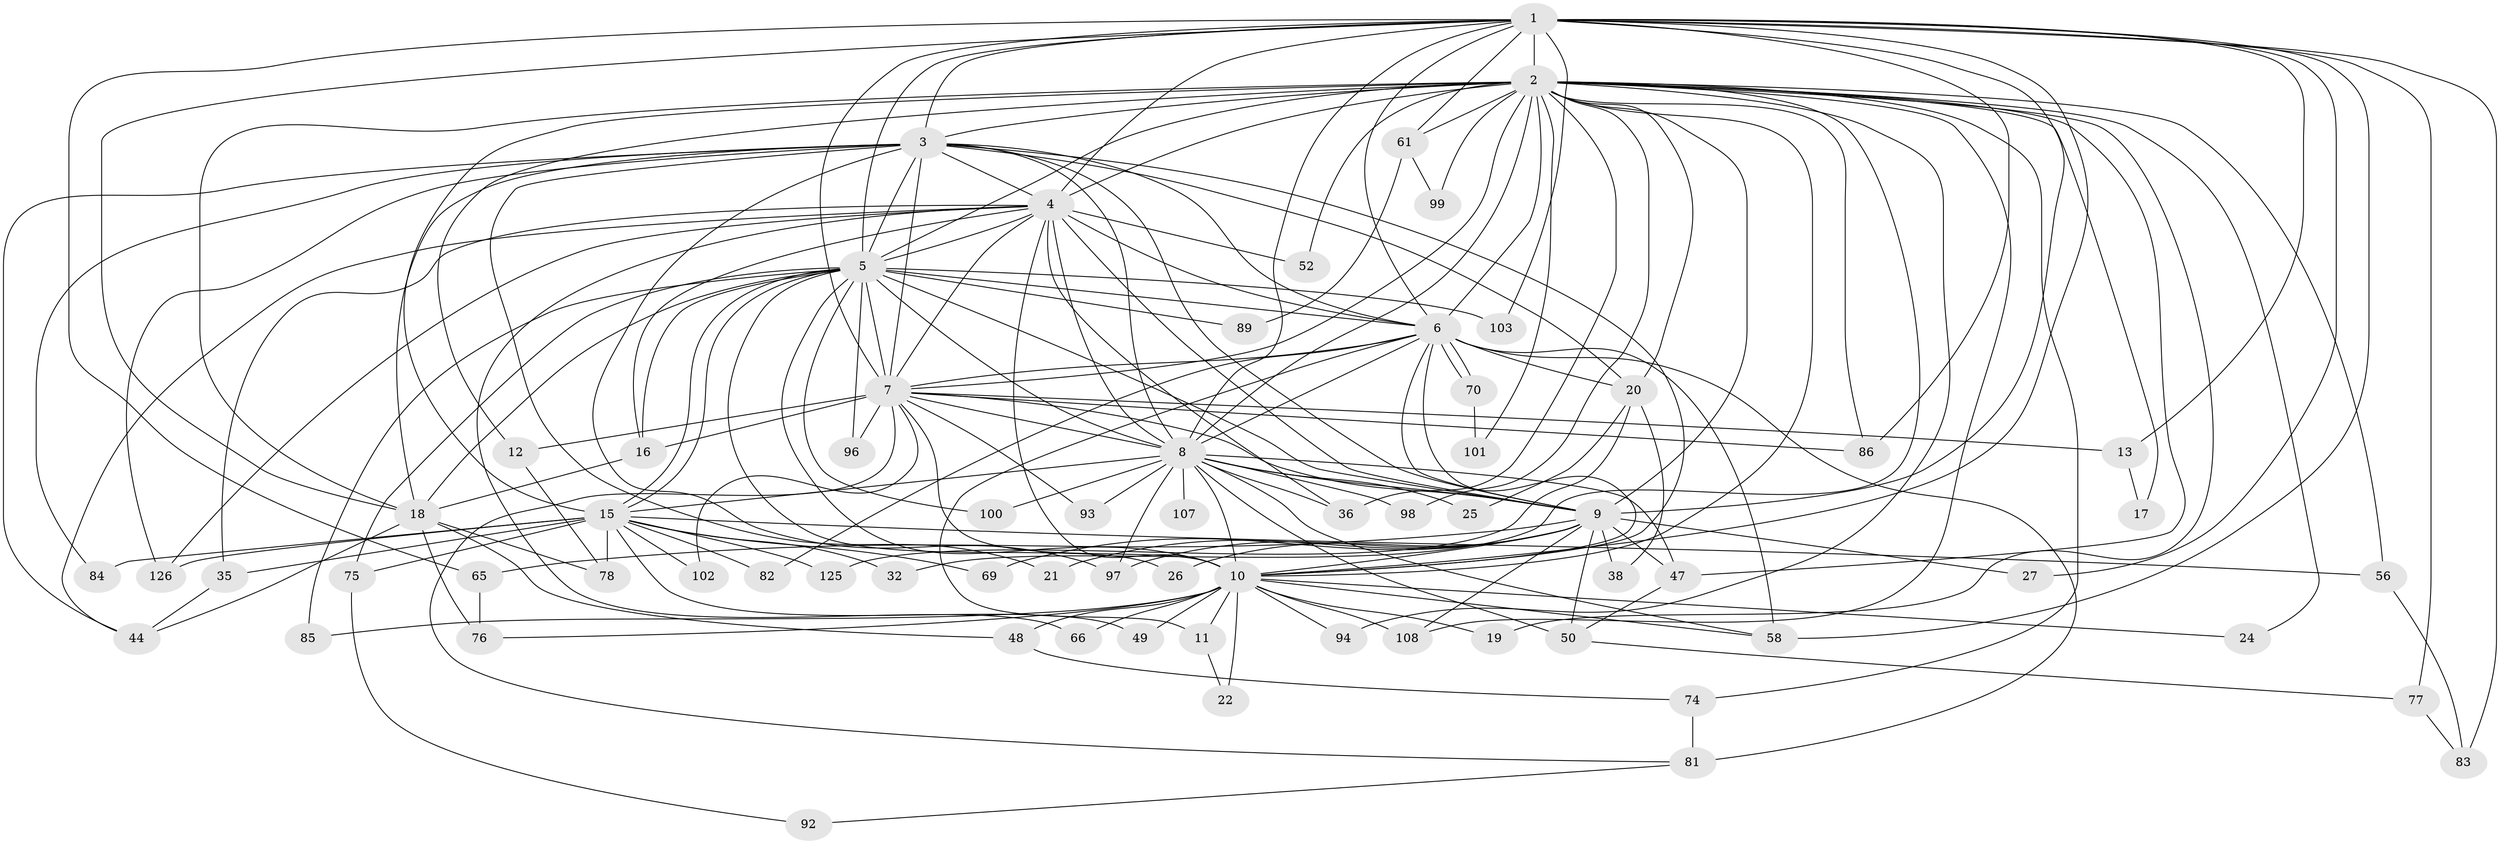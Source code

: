// original degree distribution, {20: 0.007246376811594203, 37: 0.007246376811594203, 19: 0.014492753623188406, 17: 0.007246376811594203, 28: 0.007246376811594203, 22: 0.007246376811594203, 30: 0.007246376811594203, 24: 0.007246376811594203, 26: 0.007246376811594203, 3: 0.2826086956521739, 15: 0.007246376811594203, 4: 0.07971014492753623, 2: 0.5072463768115942, 6: 0.036231884057971016, 9: 0.007246376811594203, 5: 0.007246376811594203}
// Generated by graph-tools (version 1.1) at 2025/14/03/09/25 04:14:03]
// undirected, 69 vertices, 184 edges
graph export_dot {
graph [start="1"]
  node [color=gray90,style=filled];
  1 [super="+42+29"];
  2 [super="+30+59+37+120+127+87+95+51+23+31+60+91+28"];
  3;
  4 [super="+53+117"];
  5 [super="+115+129+43+67"];
  6 [super="+41"];
  7;
  8 [super="+68+73+46+114+133+124+33+14+34+55+39+105+54"];
  9;
  10;
  11;
  12;
  13;
  15 [super="+45"];
  16;
  17;
  18 [super="+40"];
  19;
  20;
  21;
  22;
  24;
  25;
  26;
  27;
  32;
  35 [super="+104"];
  36 [super="+132"];
  38;
  44;
  47;
  48;
  49;
  50 [super="+72"];
  52;
  56;
  58 [super="+62"];
  61;
  65;
  66;
  69;
  70;
  74;
  75;
  76 [super="+123"];
  77;
  78 [super="+79"];
  81 [super="+90"];
  82;
  83 [super="+128"];
  84;
  85;
  86 [super="+130"];
  89;
  92;
  93;
  94 [super="+111"];
  96;
  97 [super="+106"];
  98 [super="+122"];
  99;
  100;
  101;
  102;
  103;
  107;
  108 [super="+116"];
  125;
  126 [super="+135"];
  1 -- 2 [weight=4];
  1 -- 3;
  1 -- 4;
  1 -- 5;
  1 -- 6 [weight=2];
  1 -- 7;
  1 -- 8 [weight=2];
  1 -- 9;
  1 -- 10;
  1 -- 13;
  1 -- 18;
  1 -- 27;
  1 -- 77;
  1 -- 83;
  1 -- 86;
  1 -- 103;
  1 -- 65;
  1 -- 61;
  1 -- 58;
  2 -- 3 [weight=3];
  2 -- 4;
  2 -- 5 [weight=4];
  2 -- 6 [weight=2];
  2 -- 7 [weight=3];
  2 -- 8 [weight=3];
  2 -- 9 [weight=3];
  2 -- 10 [weight=3];
  2 -- 12;
  2 -- 17;
  2 -- 19;
  2 -- 24;
  2 -- 32;
  2 -- 52;
  2 -- 56;
  2 -- 94 [weight=2];
  2 -- 101;
  2 -- 61 [weight=2];
  2 -- 47;
  2 -- 36;
  2 -- 98 [weight=2];
  2 -- 20;
  2 -- 86;
  2 -- 108;
  2 -- 74;
  2 -- 15;
  2 -- 99;
  2 -- 18 [weight=2];
  3 -- 4;
  3 -- 5;
  3 -- 6;
  3 -- 7;
  3 -- 8 [weight=2];
  3 -- 9;
  3 -- 10;
  3 -- 18;
  3 -- 20;
  3 -- 21;
  3 -- 44;
  3 -- 84;
  3 -- 97;
  3 -- 126;
  4 -- 5;
  4 -- 6;
  4 -- 7;
  4 -- 8 [weight=2];
  4 -- 9;
  4 -- 10;
  4 -- 16;
  4 -- 35;
  4 -- 52;
  4 -- 66;
  4 -- 126;
  4 -- 36;
  4 -- 44;
  5 -- 6;
  5 -- 7;
  5 -- 8 [weight=7];
  5 -- 9;
  5 -- 10 [weight=2];
  5 -- 15;
  5 -- 15;
  5 -- 26;
  5 -- 75;
  5 -- 85;
  5 -- 89;
  5 -- 96;
  5 -- 100;
  5 -- 16;
  5 -- 103;
  5 -- 18;
  6 -- 7;
  6 -- 8 [weight=4];
  6 -- 9;
  6 -- 10;
  6 -- 11;
  6 -- 20;
  6 -- 58;
  6 -- 70;
  6 -- 70;
  6 -- 81 [weight=2];
  6 -- 82;
  7 -- 8;
  7 -- 9;
  7 -- 10;
  7 -- 12;
  7 -- 13;
  7 -- 16;
  7 -- 93;
  7 -- 96;
  7 -- 102;
  7 -- 81;
  7 -- 86;
  8 -- 9 [weight=3];
  8 -- 10 [weight=3];
  8 -- 25;
  8 -- 98;
  8 -- 100;
  8 -- 97;
  8 -- 47;
  8 -- 36 [weight=2];
  8 -- 107 [weight=2];
  8 -- 93;
  8 -- 58;
  8 -- 50 [weight=2];
  8 -- 15;
  9 -- 10;
  9 -- 21;
  9 -- 26;
  9 -- 27;
  9 -- 38;
  9 -- 47;
  9 -- 50;
  9 -- 65;
  9 -- 69;
  9 -- 97;
  9 -- 108 [weight=2];
  10 -- 11;
  10 -- 19;
  10 -- 22;
  10 -- 24;
  10 -- 48;
  10 -- 49;
  10 -- 66;
  10 -- 85;
  10 -- 108;
  10 -- 76;
  10 -- 94;
  10 -- 58;
  11 -- 22;
  12 -- 78;
  13 -- 17;
  15 -- 32;
  15 -- 35;
  15 -- 49;
  15 -- 56;
  15 -- 69;
  15 -- 75;
  15 -- 82;
  15 -- 84;
  15 -- 102;
  15 -- 125;
  15 -- 126;
  15 -- 78;
  16 -- 18;
  18 -- 44;
  18 -- 48;
  18 -- 78;
  18 -- 76;
  20 -- 25;
  20 -- 38;
  20 -- 125;
  35 -- 44;
  47 -- 50;
  48 -- 74;
  50 -- 77;
  56 -- 83;
  61 -- 89;
  61 -- 99;
  65 -- 76;
  70 -- 101;
  74 -- 81;
  75 -- 92;
  77 -- 83;
  81 -- 92;
}
